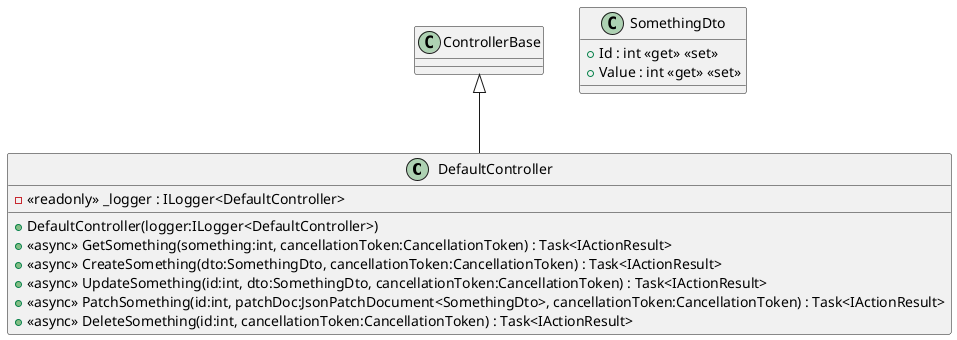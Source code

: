 @startuml
class DefaultController {
    - <<readonly>> _logger : ILogger<DefaultController>
    + DefaultController(logger:ILogger<DefaultController>)
    + <<async>> GetSomething(something:int, cancellationToken:CancellationToken) : Task<IActionResult>
    + <<async>> CreateSomething(dto:SomethingDto, cancellationToken:CancellationToken) : Task<IActionResult>
    + <<async>> UpdateSomething(id:int, dto:SomethingDto, cancellationToken:CancellationToken) : Task<IActionResult>
    + <<async>> PatchSomething(id:int, patchDoc:JsonPatchDocument<SomethingDto>, cancellationToken:CancellationToken) : Task<IActionResult>
    + <<async>> DeleteSomething(id:int, cancellationToken:CancellationToken) : Task<IActionResult>
}
class SomethingDto {
    + Id : int <<get>> <<set>>
    + Value : int <<get>> <<set>>
}
ControllerBase <|-- DefaultController
@enduml
